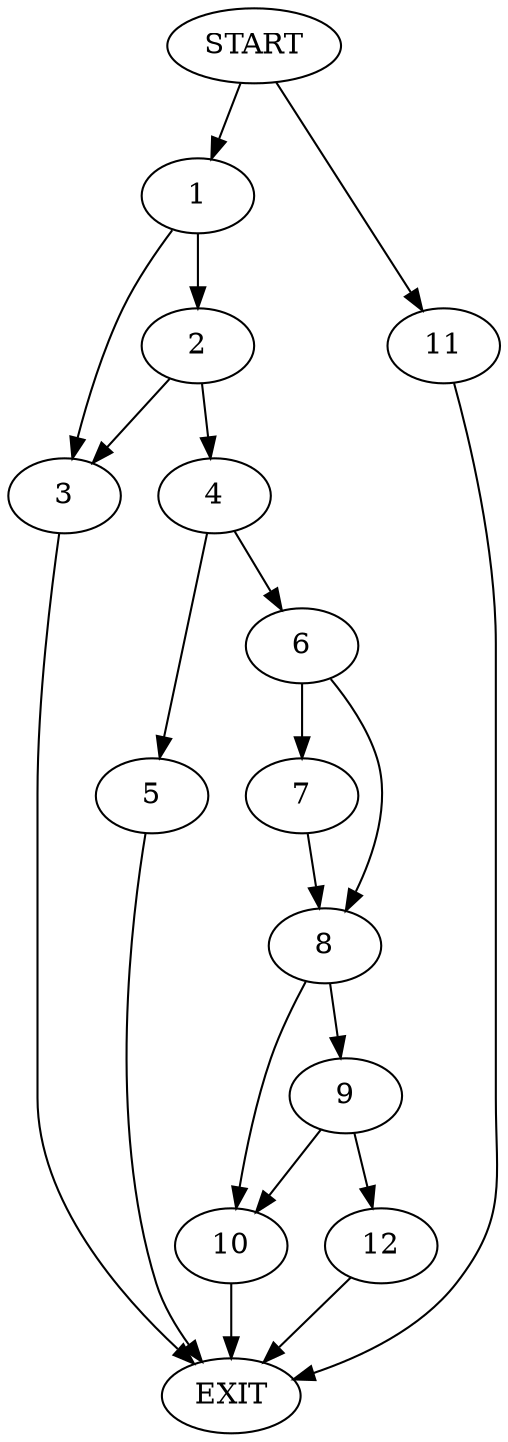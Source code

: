 digraph {
0 [label="START"]
13 [label="EXIT"]
0 -> 1
1 -> 2
1 -> 3
2 -> 4
2 -> 3
3 -> 13
4 -> 5
4 -> 6
5 -> 13
6 -> 7
6 -> 8
8 -> 9
8 -> 10
7 -> 8
0 -> 11
11 -> 13
9 -> 10
9 -> 12
10 -> 13
12 -> 13
}
